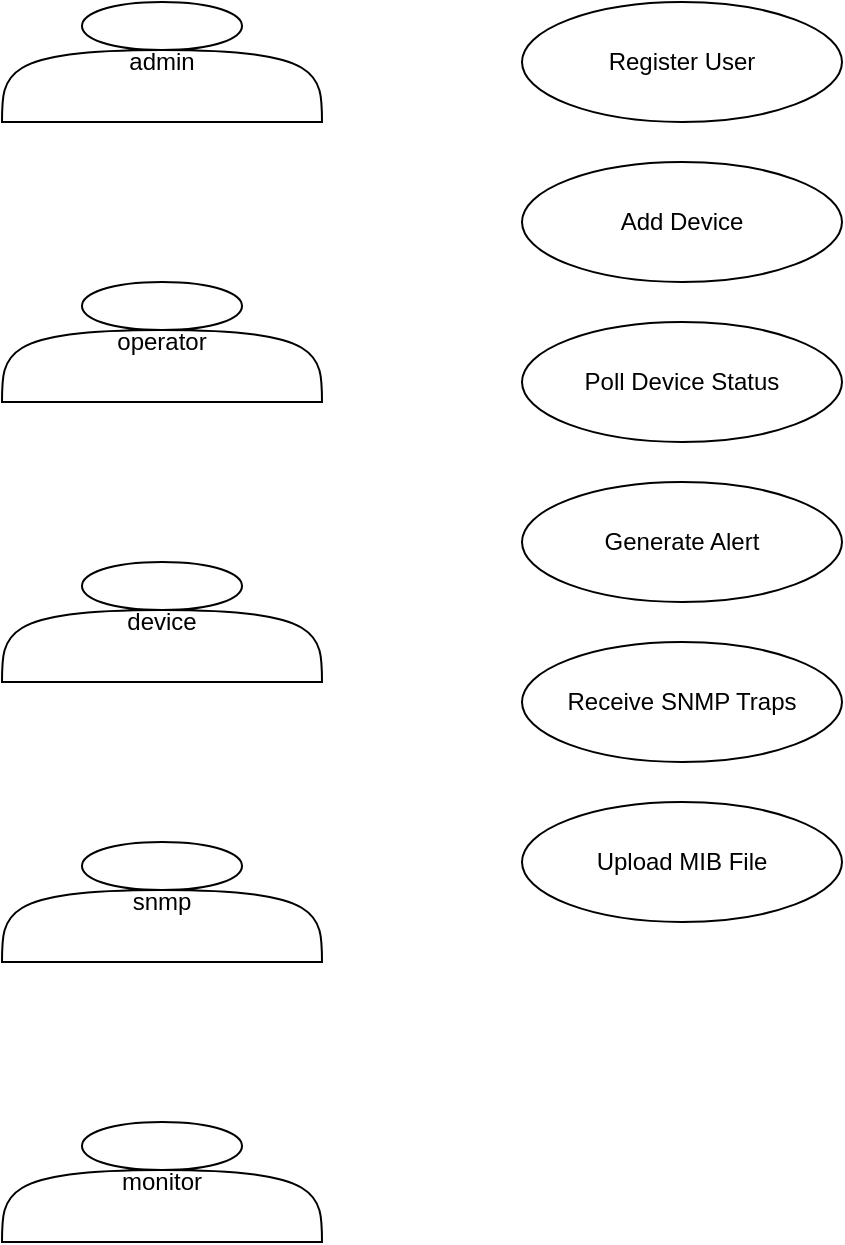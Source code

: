 <?xml version="1.0" ?>
<mxfile>
  <diagram name="Page-1">
    <mxGraphModel dx="1020" dy="660" grid="1" gridSize="10" guides="1">
      <root>
        <mxCell id="0"/>
        <mxCell id="1" parent="0"/>
        <mxCell id="2" value="admin" style="shape=actor;whiteSpace=wrap;html=1;" vertex="1" parent="1">
          <mxGeometry x="40" y="40" width="160" height="60" as="geometry"/>
        </mxCell>
        <mxCell id="3" value="operator" style="shape=actor;whiteSpace=wrap;html=1;" vertex="1" parent="1">
          <mxGeometry x="40" y="180" width="160" height="60" as="geometry"/>
        </mxCell>
        <mxCell id="4" value="device" style="shape=actor;whiteSpace=wrap;html=1;" vertex="1" parent="1">
          <mxGeometry x="40" y="320" width="160" height="60" as="geometry"/>
        </mxCell>
        <mxCell id="5" value="snmp" style="shape=actor;whiteSpace=wrap;html=1;" vertex="1" parent="1">
          <mxGeometry x="40" y="460" width="160" height="60" as="geometry"/>
        </mxCell>
        <mxCell id="6" value="monitor" style="shape=actor;whiteSpace=wrap;html=1;" vertex="1" parent="1">
          <mxGeometry x="40" y="600" width="160" height="60" as="geometry"/>
        </mxCell>
        <mxCell id="7" value="Register User" style="shape=ellipse;whiteSpace=wrap;html=1;" vertex="1" parent="1">
          <mxGeometry x="300" y="40" width="160" height="60" as="geometry"/>
        </mxCell>
        <mxCell id="8" value="Add Device" style="shape=ellipse;whiteSpace=wrap;html=1;" vertex="1" parent="1">
          <mxGeometry x="300" y="120" width="160" height="60" as="geometry"/>
        </mxCell>
        <mxCell id="9" value="Poll Device Status" style="shape=ellipse;whiteSpace=wrap;html=1;" vertex="1" parent="1">
          <mxGeometry x="300" y="200" width="160" height="60" as="geometry"/>
        </mxCell>
        <mxCell id="10" value="Generate Alert" style="shape=ellipse;whiteSpace=wrap;html=1;" vertex="1" parent="1">
          <mxGeometry x="300" y="280" width="160" height="60" as="geometry"/>
        </mxCell>
        <mxCell id="11" value="Receive SNMP Traps" style="shape=ellipse;whiteSpace=wrap;html=1;" vertex="1" parent="1">
          <mxGeometry x="300" y="360" width="160" height="60" as="geometry"/>
        </mxCell>
        <mxCell id="12" value="Upload MIB File" style="shape=ellipse;whiteSpace=wrap;html=1;" vertex="1" parent="1">
          <mxGeometry x="300" y="440" width="160" height="60" as="geometry"/>
        </mxCell>
      </root>
    </mxGraphModel>
  </diagram>
</mxfile>
